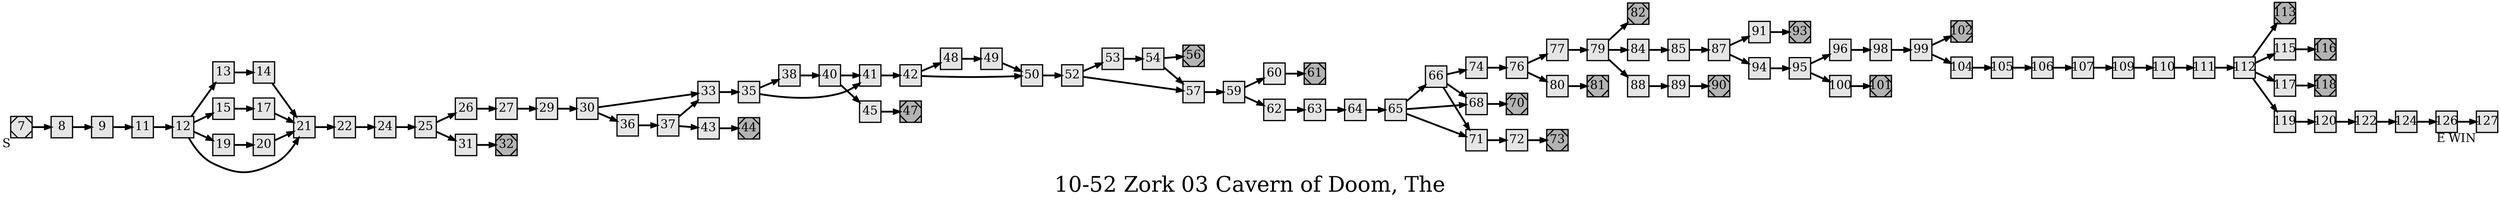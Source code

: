 digraph g{
  graph [ label="10-52 Zork 03 Cavern of Doom, The" rankdir=LR, ordering=out, fontsize=36, nodesep="0.35", ranksep="0.45"];
  node  [shape=rect, penwidth=2, fontsize=20, style=filled, fillcolor=grey90, margin="0,0", labelfloat=true, regular=true, fixedsize=true];
  edge  [labelfloat=true, penwidth=3, fontsize=12];

  7	[ xlabel="S", shape=Msquare, fontsize=20 ];
  7 -> 8;
  8 -> 9;
  9 -> 11;
  11 -> 12;
  12 -> 13;
  12 -> 15;
  12 -> 19;
  12 -> 21;
  13 -> 14;
  14 -> 21;
  15 -> 17;
  17 -> 21;
  19 -> 20;
  20 -> 21;
  21 -> 22;
  22 -> 24;
  24 -> 25;
  25 -> 26;
  25 -> 31;
  26 -> 27;
  27 -> 29;
  29 -> 30;
  30 -> 33;
  30 -> 36;
  31 -> 32;
  32	[ xlabel="E", shape=Msquare, fontsize=20, fillcolor=grey70, xlabel="" ];
  33 -> 35;
  35 -> 38;
  35 -> 41;
  36 -> 37;
  37 -> 33;
  37 -> 43;
  38 -> 40;
  40 -> 41;
  40 -> 45;
  41 -> 42;
  42 -> 48;
  42 -> 50;
  43 -> 44;
  44	[ xlabel="E", shape=Msquare, fontsize=20, fillcolor=grey70, xlabel="" ];
  45 -> 47;
  47	[ xlabel="E", shape=Msquare, fontsize=20, fillcolor=grey70, xlabel="" ];
  48 -> 49;
  49 -> 50;
  50 -> 52;
  52 -> 53;
  52 -> 57;
  53 -> 54;
  54 -> 56;
  54 -> 57;
  56	[ xlabel="E", shape=Msquare, fontsize=20, fillcolor=grey70, xlabel="" ];
  57 -> 59;
  59 -> 60;
  59 -> 62;
  60 -> 61;
  61	[ xlabel="E", shape=Msquare, fontsize=20, fillcolor=grey70, xlabel="" ];
  62 -> 63;
  63 -> 64;
  64 -> 65;
  65 -> 66;
  65 -> 68;
  65 -> 71;
  66 -> 74;
  66 -> 68;
  66 -> 71;
  68 -> 70;
  70	[ xlabel="E", shape=Msquare, fontsize=20, fillcolor=grey70, xlabel="" ];
  71 -> 72;
  72 -> 73;
  73	[ xlabel="E", shape=Msquare, fontsize=20, fillcolor=grey70, xlabel="" ];
  74 -> 76;
  76 -> 77;
  76 -> 80;
  77 -> 79;
  79 -> 82;
  79 -> 84;
  79 -> 88;
  80 -> 81;
  81	[ xlabel="E", shape=Msquare, fontsize=20, fillcolor=grey70, xlabel="" ];
  82	[ xlabel="E", shape=Msquare, fontsize=20, fillcolor=grey70, xlabel="" ];
  84 -> 85;
  85 -> 87;
  87 -> 91;
  87 -> 94;
  88 -> 89;
  89 -> 90;
  90	[ xlabel="E", shape=Msquare, fontsize=20, fillcolor=grey70, xlabel="" ];
  91 -> 93;
  93	[ xlabel="E", shape=Msquare, fontsize=20, fillcolor=grey70, xlabel="" ];
  94 -> 95;
  95 -> 96;
  95 -> 100;
  96 -> 98;
  98 -> 99;
  99 -> 102;
  99 -> 104;
  100 -> 101;
  101	[ xlabel="E", shape=Msquare, fontsize=20, fillcolor=grey70, xlabel="" ];
  102	[ xlabel="E", shape=Msquare, fontsize=20, fillcolor=grey70, xlabel="" ];
  104 -> 105;
  105 -> 106;
  106 -> 107;
  107 -> 109;
  109 -> 110;
  110 -> 111;
  111 -> 112;
  112 -> 113;
  112 -> 115;
  112 -> 117;
  112 -> 119;
  113	[ xlabel="E", shape=Msquare, fontsize=20, fillcolor=grey70, xlabel="" ];
  115 -> 116;
  116	[ xlabel="E", shape=Msquare, fontsize=20, fillcolor=grey70, xlabel="" ];
  117 -> 118;
  118	[ xlabel="E", shape=Msquare, fontsize=20, fillcolor=grey70, xlabel="" ];
  119 -> 120;
  120 -> 122;
  122 -> 124;
  124 -> 126;
  126 -> 127;
  127	[ xlabel="E WIN" ];
}

